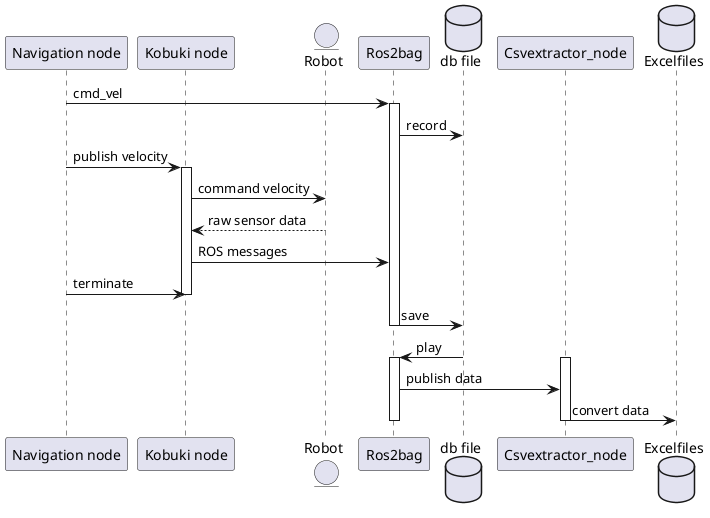 @startuml





Participant Navigation_node as "Navigation node"
participant Kobuki_node as "Kobuki node"
entity Robot
participant Ros2bag
database dbfile as "db file"
participant Csvextractor_node
database Excelfiles


Navigation_node -> Ros2bag : cmd_vel
activate Ros2bag
Ros2bag -> dbfile : record
Navigation_node -> Kobuki_node : publish velocity
    activate Kobuki_node
    Kobuki_node -> Robot : command velocity
    Robot --> Kobuki_node : raw sensor data
    Kobuki_node -> Ros2bag : ROS messages
    Navigation_node -> Kobuki_node : terminate
    deactivate Kobuki_node
    Ros2bag -> dbfile : save
    deactivate Ros2bag
    dbfile -> Ros2bag : play
    activate Csvextractor_node
    activate Ros2bag
    Ros2bag -> Csvextractor_node : publish data
    
    Csvextractor_node -> Excelfiles : convert data
    deactivate Csvextractor_node
    deactivate Ros2bag











@enduml

